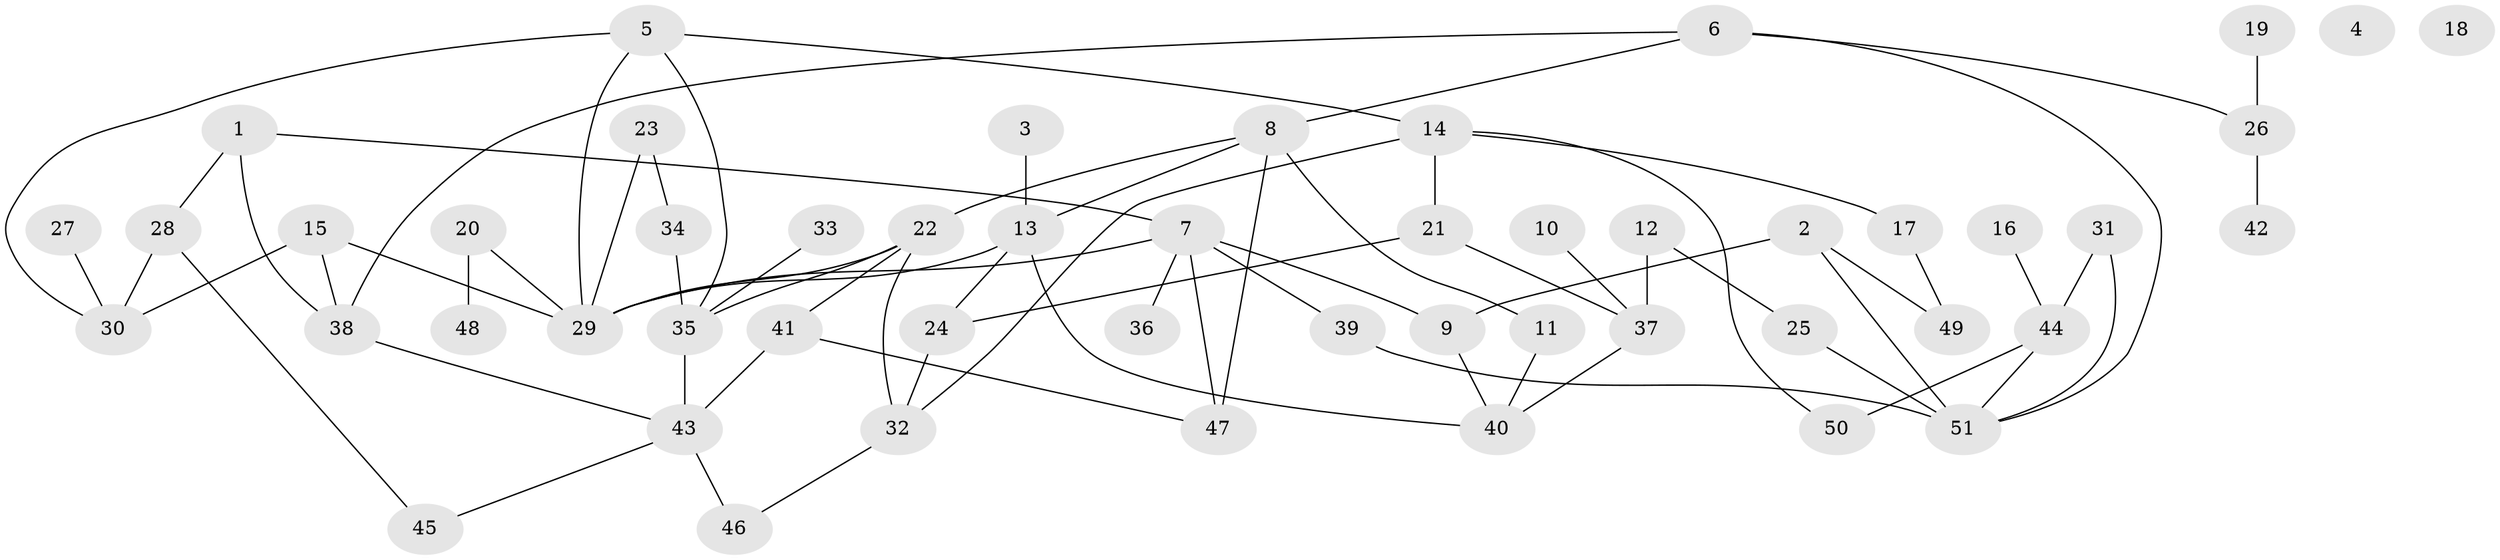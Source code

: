 // Generated by graph-tools (version 1.1) at 2025/25/03/09/25 03:25:13]
// undirected, 51 vertices, 73 edges
graph export_dot {
graph [start="1"]
  node [color=gray90,style=filled];
  1;
  2;
  3;
  4;
  5;
  6;
  7;
  8;
  9;
  10;
  11;
  12;
  13;
  14;
  15;
  16;
  17;
  18;
  19;
  20;
  21;
  22;
  23;
  24;
  25;
  26;
  27;
  28;
  29;
  30;
  31;
  32;
  33;
  34;
  35;
  36;
  37;
  38;
  39;
  40;
  41;
  42;
  43;
  44;
  45;
  46;
  47;
  48;
  49;
  50;
  51;
  1 -- 7;
  1 -- 28;
  1 -- 38;
  2 -- 9;
  2 -- 49;
  2 -- 51;
  3 -- 13;
  5 -- 14;
  5 -- 29;
  5 -- 30;
  5 -- 35;
  6 -- 8;
  6 -- 26;
  6 -- 38;
  6 -- 51;
  7 -- 9;
  7 -- 29;
  7 -- 36;
  7 -- 39;
  7 -- 47;
  8 -- 11;
  8 -- 13;
  8 -- 22;
  8 -- 47;
  9 -- 40;
  10 -- 37;
  11 -- 40;
  12 -- 25;
  12 -- 37;
  13 -- 24;
  13 -- 29;
  13 -- 40;
  14 -- 17;
  14 -- 21;
  14 -- 32;
  14 -- 50;
  15 -- 29;
  15 -- 30;
  15 -- 38;
  16 -- 44;
  17 -- 49;
  19 -- 26;
  20 -- 29;
  20 -- 48;
  21 -- 24;
  21 -- 37;
  22 -- 29;
  22 -- 32;
  22 -- 35;
  22 -- 41;
  23 -- 29;
  23 -- 34;
  24 -- 32;
  25 -- 51;
  26 -- 42;
  27 -- 30;
  28 -- 30;
  28 -- 45;
  31 -- 44;
  31 -- 51;
  32 -- 46;
  33 -- 35;
  34 -- 35;
  35 -- 43;
  37 -- 40;
  38 -- 43;
  39 -- 51;
  41 -- 43;
  41 -- 47;
  43 -- 45;
  43 -- 46;
  44 -- 50;
  44 -- 51;
}
